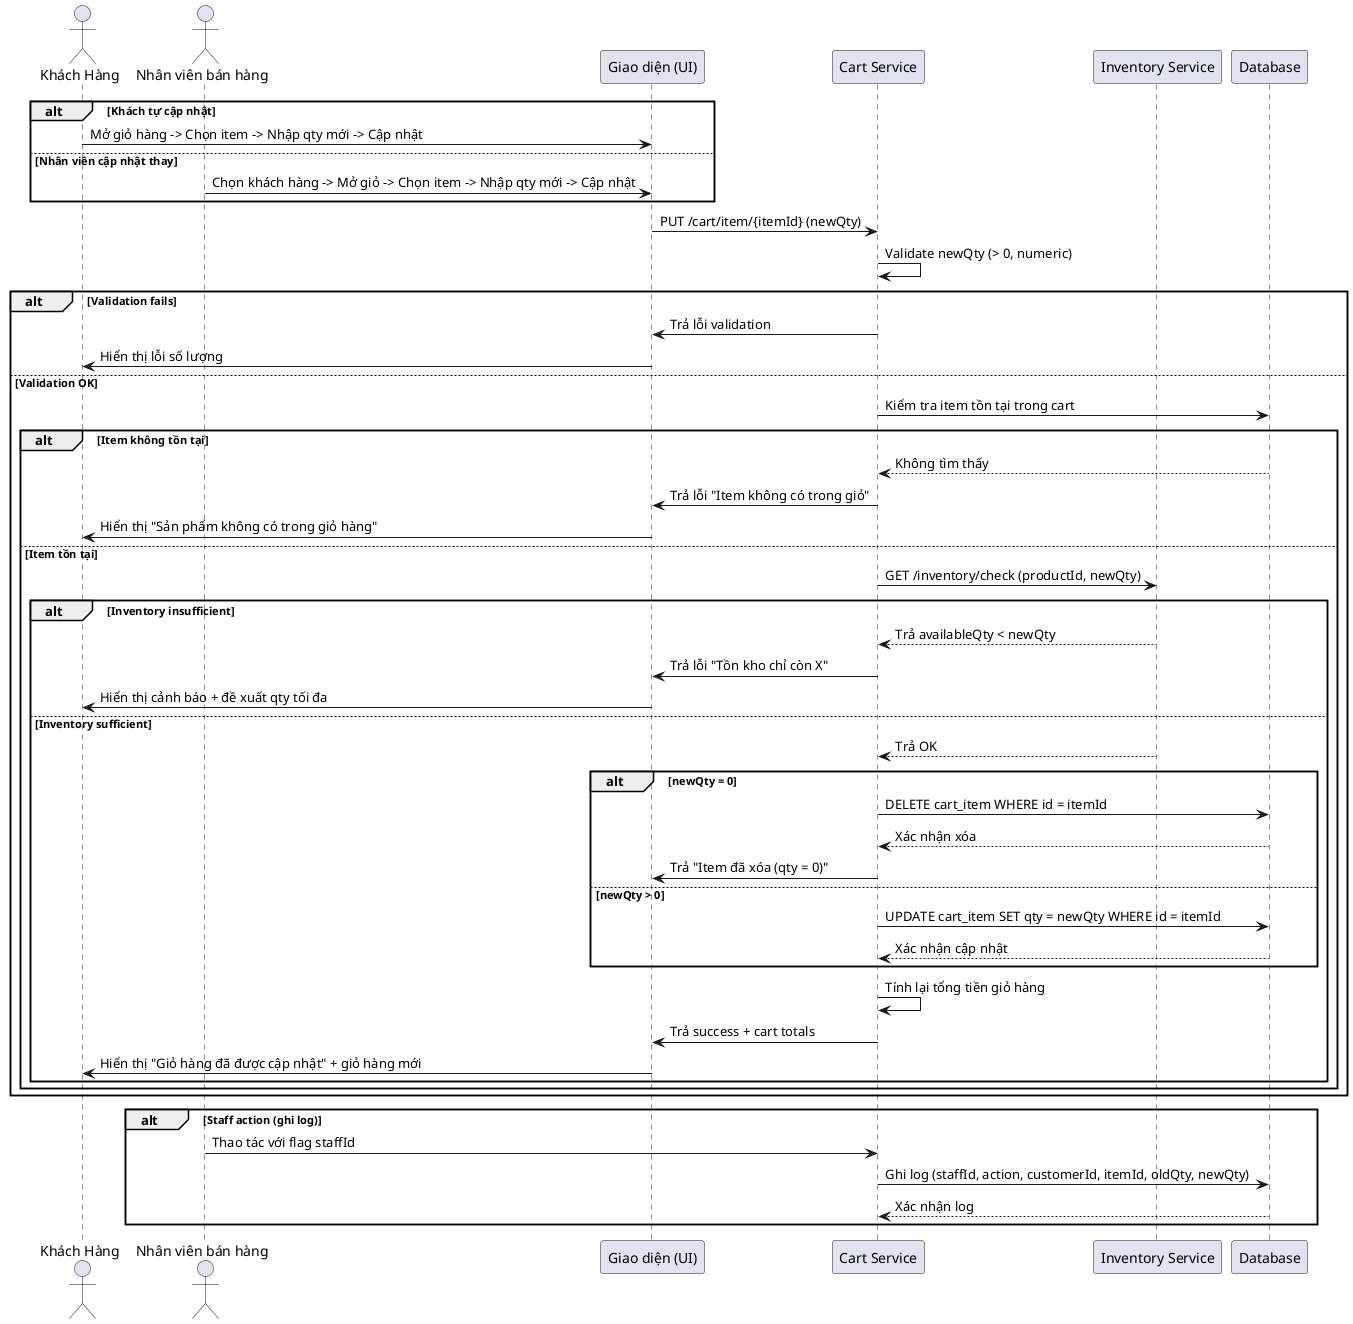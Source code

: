 @startuml cap-nhat-gio-hang
actor "Khách Hàng" as Customer
actor "Nhân viên bán hàng" as Staff
participant "Giao diện (UI)" as UI
participant "Cart Service" as Cart
participant "Inventory Service" as Inventory
participant "Database" as DB

alt Khách tự cập nhật
  Customer -> UI: Mở giỏ hàng -> Chọn item -> Nhập qty mới -> Cập nhật
else Nhân viên cập nhật thay
  Staff -> UI: Chọn khách hàng -> Mở giỏ -> Chọn item -> Nhập qty mới -> Cập nhật
end
UI -> Cart: PUT /cart/item/{itemId} (newQty)
Cart -> Cart: Validate newQty (> 0, numeric)
alt Validation fails
  Cart -> UI: Trả lỗi validation
  UI -> Customer: Hiển thị lỗi số lượng
else Validation OK
  Cart -> DB: Kiểm tra item tồn tại trong cart
  alt Item không tồn tại
    DB --> Cart: Không tìm thấy
    Cart -> UI: Trả lỗi "Item không có trong giỏ"
    UI -> Customer: Hiển thị "Sản phẩm không có trong giỏ hàng"
  else Item tồn tại
    Cart -> Inventory: GET /inventory/check (productId, newQty)
    alt Inventory insufficient
      Inventory --> Cart: Trả availableQty < newQty
      Cart -> UI: Trả lỗi "Tồn kho chỉ còn X"
      UI -> Customer: Hiển thị cảnh báo + đề xuất qty tối đa
    else Inventory sufficient
      Inventory --> Cart: Trả OK
      alt newQty = 0
        Cart -> DB: DELETE cart_item WHERE id = itemId
        DB --> Cart: Xác nhận xóa
        Cart -> UI: Trả "Item đã xóa (qty = 0)"
      else newQty > 0
        Cart -> DB: UPDATE cart_item SET qty = newQty WHERE id = itemId
        DB --> Cart: Xác nhận cập nhật
      end
      Cart -> Cart: Tính lại tổng tiền giỏ hàng
      Cart -> UI: Trả success + cart totals
      UI -> Customer: Hiển thị "Giỏ hàng đã được cập nhật" + giỏ hàng mới
    end
  end
end

alt Staff action (ghi log)
  Staff -> Cart: Thao tác với flag staffId
  Cart -> DB: Ghi log (staffId, action, customerId, itemId, oldQty, newQty)
  DB --> Cart: Xác nhận log
end
@enduml